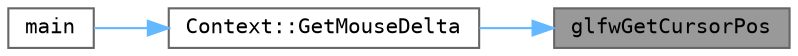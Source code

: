 digraph "glfwGetCursorPos"
{
 // LATEX_PDF_SIZE
  bgcolor="transparent";
  edge [fontname=Terminal,fontsize=10,labelfontname=Helvetica,labelfontsize=10];
  node [fontname=Terminal,fontsize=10,shape=box,height=0.2,width=0.4];
  rankdir="RL";
  Node1 [label="glfwGetCursorPos",height=0.2,width=0.4,color="gray40", fillcolor="grey60", style="filled", fontcolor="black",tooltip="Retrieves the position of the cursor relative to the content area of the window."];
  Node1 -> Node2 [dir="back",color="steelblue1",style="solid"];
  Node2 [label="Context::GetMouseDelta",height=0.2,width=0.4,color="grey40", fillcolor="white", style="filled",URL="$class_context.html#a0cf2ac4048152225b90c15fd14b556c6",tooltip="Mouse movement"];
  Node2 -> Node3 [dir="back",color="steelblue1",style="solid"];
  Node3 [label="main",height=0.2,width=0.4,color="grey40", fillcolor="white", style="filled",URL="$main_8cpp.html#ae66f6b31b5ad750f1fe042a706a4e3d4",tooltip=" "];
}
